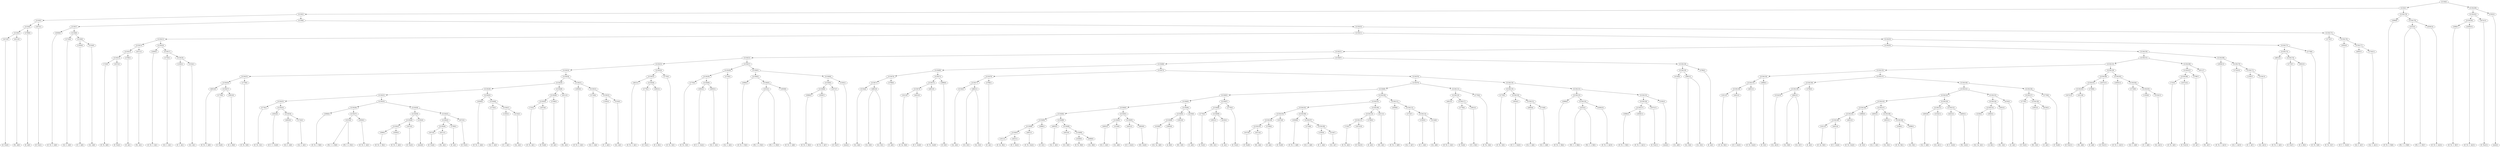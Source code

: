 digraph sample{
"L3475(0)"->"[D  Fis](0)"
"L4511(0)"->"[Fis  A](0)"
"L5130(5)"->"L3475(0)"
"L5130(5)"->"L4511(0)"
"L2769(0)"->"[D  A](0)"
"L5130(4)"->"L5130(5)"
"L5130(4)"->"L2769(0)"
"L3475(1)"->"[D  Fis](1)"
"L5130(3)"->"L5130(4)"
"L5130(3)"->"L3475(1)"
"L2839(0)"->"[E  Fis  G  A](0)"
"L2716(0)"->"[Cis  G  A](0)"
"L1283(0)"->"[E  G  A](0)"
"L3134(0)"->"[Cis  A](0)"
"L5130(9)"->"L1283(0)"
"L5130(9)"->"L3134(0)"
"L5130(8)"->"L2716(0)"
"L5130(8)"->"L5130(9)"
"L5130(7)"->"L2839(0)"
"L5130(7)"->"L5130(8)"
"L710(0)"->"[D  Fis  A](0)"
"L3475(2)"->"[D  Fis](2)"
"L5130(15)"->"L710(0)"
"L5130(15)"->"L3475(2)"
"L2769(1)"->"[D  A](1)"
"L5130(14)"->"L5130(15)"
"L5130(14)"->"L2769(1)"
"L4511(1)"->"[Fis  A](1)"
"L5130(13)"->"L5130(14)"
"L5130(13)"->"L4511(1)"
"L2839(1)"->"[E  Fis  G  A](1)"
"L2716(1)"->"[Cis  G  A](1)"
"L1283(1)"->"[E  G  A](1)"
"L3134(1)"->"[Cis  A](1)"
"L5130(18)"->"L1283(1)"
"L5130(18)"->"L3134(1)"
"L5130(17)"->"L2716(1)"
"L5130(17)"->"L5130(18)"
"L5130(16)"->"L2839(1)"
"L5130(16)"->"L5130(17)"
"L5130(12)"->"L5130(13)"
"L5130(12)"->"L5130(16)"
"L4652(0)"->"[D  Fis  G  A](0)"
"L2779(0)"->"[E  Fis](0)"
"L3852(0)"->"[D  A  B](0)"
"L5130(27)"->"L2779(0)"
"L5130(27)"->"L3852(0)"
"L5130(26)"->"L4652(0)"
"L5130(26)"->"L5130(27)"
"L2778(0)"->"[E  Fis  G](0)"
"L5130(25)"->"L5130(26)"
"L5130(25)"->"L2778(0)"
"L2778(1)"->"[E  Fis  G](1)"
"L3924(0)"->"[D  E  G  Gis](0)"
"L4003(0)"->"[Cis  E  A](0)"
"L2716(2)"->"[Cis  G  A](2)"
"L5130(34)"->"L4003(0)"
"L5130(34)"->"L2716(2)"
"L5130(33)"->"L3924(0)"
"L5130(33)"->"L5130(34)"
"L5130(32)"->"L2778(1)"
"L5130(32)"->"L5130(33)"
"L3096(0)"->"[D  Fis  G  B](0)"
"L3225(0)"->"[Fis  G  A  B](0)"
"L3225(0)"->"[Fis  G  A  B](1)"
"L2839(2)"->"[E  Fis  G  A](2)"
"L5130(37)"->"L3225(0)"
"L5130(37)"->"L2839(2)"
"L5130(36)"->"L3096(0)"
"L5130(36)"->"L5130(37)"
"L3096(1)"->"[D  Fis  G  B](1)"
"L2839(3)"->"[E  Fis  G  A](3)"
"L5130(41)"->"L3096(1)"
"L5130(41)"->"L2839(3)"
"L3475(3)"->"[D  Fis](3)"
"L5130(40)"->"L5130(41)"
"L5130(40)"->"L3475(3)"
"L2185(0)"->"[rest](0)"
"L5130(39)"->"L5130(40)"
"L5130(39)"->"L2185(0)"
"L3475(4)"->"[D  Fis](4)"
"L4511(2)"->"[Fis  A](2)"
"L5130(44)"->"L3475(4)"
"L5130(44)"->"L4511(2)"
"L2769(2)"->"[D  A](2)"
"L5130(43)"->"L5130(44)"
"L5130(43)"->"L2769(2)"
"L3475(5)"->"[D  Fis](5)"
"L5130(42)"->"L5130(43)"
"L5130(42)"->"L3475(5)"
"L5130(38)"->"L5130(39)"
"L5130(38)"->"L5130(42)"
"L5130(35)"->"L5130(36)"
"L5130(35)"->"L5130(38)"
"L5130(31)"->"L5130(32)"
"L5130(31)"->"L5130(35)"
"L2839(4)"->"[E  Fis  G  A](4)"
"L2716(3)"->"[Cis  G  A](3)"
"L1283(2)"->"[E  G  A](2)"
"L3134(2)"->"[Cis  A](2)"
"L5130(47)"->"L1283(2)"
"L5130(47)"->"L3134(2)"
"L5130(46)"->"L2716(3)"
"L5130(46)"->"L5130(47)"
"L5130(45)"->"L2839(4)"
"L5130(45)"->"L5130(46)"
"L5130(30)"->"L5130(31)"
"L5130(30)"->"L5130(45)"
"L710(1)"->"[D  Fis  A](1)"
"L3475(6)"->"[D  Fis](6)"
"L5130(50)"->"L710(1)"
"L5130(50)"->"L3475(6)"
"L2769(3)"->"[D  A](3)"
"L5130(49)"->"L5130(50)"
"L5130(49)"->"L2769(3)"
"L4511(3)"->"[Fis  A](3)"
"L5130(48)"->"L5130(49)"
"L5130(48)"->"L4511(3)"
"L5130(29)"->"L5130(30)"
"L5130(29)"->"L5130(48)"
"L2839(5)"->"[E  Fis  G  A](5)"
"L2716(4)"->"[Cis  G  A](4)"
"L1283(3)"->"[E  G  A](3)"
"L3134(3)"->"[Cis  A](3)"
"L5130(53)"->"L1283(3)"
"L5130(53)"->"L3134(3)"
"L5130(52)"->"L2716(4)"
"L5130(52)"->"L5130(53)"
"L5130(51)"->"L2839(5)"
"L5130(51)"->"L5130(52)"
"L5130(28)"->"L5130(29)"
"L5130(28)"->"L5130(51)"
"L5130(24)"->"L5130(25)"
"L5130(24)"->"L5130(28)"
"L4652(1)"->"[D  Fis  G  A](1)"
"L2779(1)"->"[E  Fis](1)"
"L3852(1)"->"[D  A  B](1)"
"L5130(56)"->"L2779(1)"
"L5130(56)"->"L3852(1)"
"L5130(55)"->"L4652(1)"
"L5130(55)"->"L5130(56)"
"L2778(2)"->"[E  Fis  G](2)"
"L5130(54)"->"L5130(55)"
"L5130(54)"->"L2778(2)"
"L5130(23)"->"L5130(24)"
"L5130(23)"->"L5130(54)"
"L2778(3)"->"[E  Fis  G](3)"
"L3924(1)"->"[D  E  G  Gis](1)"
"L4003(1)"->"[Cis  E  A](1)"
"L5130(60)"->"L3924(1)"
"L5130(60)"->"L4003(1)"
"L5130(59)"->"L2778(3)"
"L5130(59)"->"L5130(60)"
"L2716(5)"->"[Cis  G  A](5)"
"L5130(58)"->"L5130(59)"
"L5130(58)"->"L2716(5)"
"L3096(2)"->"[D  Fis  G  B](2)"
"L3225(1)"->"[Fis  G  A  B](2)"
"L3225(1)"->"[Fis  G  A  B](3)"
"L2839(6)"->"[E  Fis  G  A](6)"
"L5130(63)"->"L3225(1)"
"L5130(63)"->"L2839(6)"
"L5130(62)"->"L3096(2)"
"L5130(62)"->"L5130(63)"
"L3096(3)"->"[D  Fis  G  B](3)"
"L2839(7)"->"[E  Fis  G  A](7)"
"L5130(66)"->"L3096(3)"
"L5130(66)"->"L2839(7)"
"L3475(7)"->"[D  Fis](7)"
"L5130(65)"->"L5130(66)"
"L5130(65)"->"L3475(7)"
"L2185(1)"->"[rest](1)"
"L5130(64)"->"L5130(65)"
"L5130(64)"->"L2185(1)"
"L5130(61)"->"L5130(62)"
"L5130(61)"->"L5130(64)"
"L5130(57)"->"L5130(58)"
"L5130(57)"->"L5130(61)"
"L5130(22)"->"L5130(23)"
"L5130(22)"->"L5130(57)"
"L3134(4)"->"[Cis  A](4)"
"L4801(0)"->"[Cis  E](0)"
"L4801(0)"->"[Cis  E](1)"
"L5130(71)"->"L3134(4)"
"L5130(71)"->"L4801(0)"
"L3796(0)"->"[E  A](0)"
"L5130(70)"->"L5130(71)"
"L5130(70)"->"L3796(0)"
"L1611(0)"->"[D  Gis  B](0)"
"L4431(0)"->"[D  E  Gis](0)"
"L5130(74)"->"L1611(0)"
"L5130(74)"->"L4431(0)"
"L4831(0)"->"[E  Fis  Gis](0)"
"L5130(73)"->"L5130(74)"
"L5130(73)"->"L4831(0)"
"L3896(0)"->"[D  E](0)"
"L5130(72)"->"L5130(73)"
"L5130(72)"->"L3896(0)"
"L5130(69)"->"L5130(70)"
"L5130(69)"->"L5130(72)"
"L3134(5)"->"[Cis  A](5)"
"L4801(1)"->"[Cis  E](2)"
"L4801(1)"->"[Cis  E](3)"
"L5130(77)"->"L3134(5)"
"L5130(77)"->"L4801(1)"
"L3796(1)"->"[E  A](1)"
"L5130(76)"->"L5130(77)"
"L5130(76)"->"L3796(1)"
"L1611(1)"->"[D  Gis  B](1)"
"L4431(1)"->"[D  E  Gis](1)"
"L5130(87)"->"L1611(1)"
"L5130(87)"->"L4431(1)"
"L4831(1)"->"[E  Fis  Gis](1)"
"L5130(86)"->"L5130(87)"
"L5130(86)"->"L4831(1)"
"L3896(1)"->"[D  E](1)"
"L5130(85)"->"L5130(86)"
"L5130(85)"->"L3896(1)"
"L4003(2)"->"[Cis  E  A](2)"
"L4022(0)"->"[Cis  D](0)"
"L3549(0)"->"[D  Fis  B](0)"
"L4088(0)"->"[Cis  B](0)"
"L5130(90)"->"L3549(0)"
"L5130(90)"->"L4088(0)"
"L5130(89)"->"L4022(0)"
"L5130(89)"->"L5130(90)"
"L5130(88)"->"L4003(2)"
"L5130(88)"->"L5130(89)"
"L5130(84)"->"L5130(85)"
"L5130(84)"->"L5130(88)"
"L4003(3)"->"[Cis  E  A](3)"
"L3134(6)"->"[Cis  A](6)"
"L5130(92)"->"L4003(3)"
"L5130(92)"->"L3134(6)"
"L4431(2)"->"[D  E  Gis](2)"
"L4850(0)"->"[Fis  Gis](0)"
"L5130(93)"->"L4431(2)"
"L5130(93)"->"L4850(0)"
"L5130(91)"->"L5130(92)"
"L5130(91)"->"L5130(93)"
"L5130(83)"->"L5130(84)"
"L5130(83)"->"L5130(91)"
"L3238(0)"->"[Cis  Gis  A](0)"
"L3063(0)"->"[A  B](0)"
"L5130(96)"->"L3238(0)"
"L5130(96)"->"L3063(0)"
"L2852(0)"->"[Fis  G](0)"
"L5130(95)"->"L5130(96)"
"L5130(95)"->"L2852(0)"
"L4226(0)"->"[G  A](0)"
"L5130(94)"->"L5130(95)"
"L5130(94)"->"L4226(0)"
"L5130(82)"->"L5130(83)"
"L5130(82)"->"L5130(94)"
"L2779(2)"->"[E  Fis](2)"
"L2852(1)"->"[Fis  G](1)"
"L4226(1)"->"[G  A](1)"
"L5130(99)"->"L2852(1)"
"L5130(99)"->"L4226(1)"
"L5130(98)"->"L2779(2)"
"L5130(98)"->"L5130(99)"
"L2779(3)"->"[E  Fis](3)"
"L5130(97)"->"L5130(98)"
"L5130(97)"->"L2779(3)"
"L5130(81)"->"L5130(82)"
"L5130(81)"->"L5130(97)"
"L3475(8)"->"[D  Fis](8)"
"L4511(4)"->"[Fis  A](4)"
"L5130(105)"->"L3475(8)"
"L5130(105)"->"L4511(4)"
"L2769(4)"->"[D  A](4)"
"L5130(104)"->"L5130(105)"
"L5130(104)"->"L2769(4)"
"L3475(9)"->"[D  Fis](9)"
"L5130(103)"->"L5130(104)"
"L5130(103)"->"L3475(9)"
"L2839(8)"->"[E  Fis  G  A](8)"
"L2716(6)"->"[Cis  G  A](6)"
"L1283(4)"->"[E  G  A](4)"
"L3134(7)"->"[Cis  A](7)"
"L5130(108)"->"L1283(4)"
"L5130(108)"->"L3134(7)"
"L5130(107)"->"L2716(6)"
"L5130(107)"->"L5130(108)"
"L5130(106)"->"L2839(8)"
"L5130(106)"->"L5130(107)"
"L5130(102)"->"L5130(103)"
"L5130(102)"->"L5130(106)"
"L710(2)"->"[D  Fis  A](2)"
"L3475(10)"->"[D  Fis](10)"
"L5130(111)"->"L710(2)"
"L5130(111)"->"L3475(10)"
"L2769(5)"->"[D  A](5)"
"L5130(110)"->"L5130(111)"
"L5130(110)"->"L2769(5)"
"L4511(5)"->"[Fis  A](5)"
"L5130(109)"->"L5130(110)"
"L5130(109)"->"L4511(5)"
"L5130(101)"->"L5130(102)"
"L5130(101)"->"L5130(109)"
"L2839(9)"->"[E  Fis  G  A](9)"
"L2716(7)"->"[Cis  G  A](7)"
"L1283(5)"->"[E  G  A](5)"
"L3134(8)"->"[Cis  A](8)"
"L5130(114)"->"L1283(5)"
"L5130(114)"->"L3134(8)"
"L5130(113)"->"L2716(7)"
"L5130(113)"->"L5130(114)"
"L5130(112)"->"L2839(9)"
"L5130(112)"->"L5130(113)"
"L5130(100)"->"L5130(101)"
"L5130(100)"->"L5130(112)"
"L5130(80)"->"L5130(81)"
"L5130(80)"->"L5130(100)"
"L4652(2)"->"[D  Fis  G  A](2)"
"L2779(4)"->"[E  Fis](4)"
"L3852(2)"->"[D  A  B](2)"
"L5130(117)"->"L2779(4)"
"L5130(117)"->"L3852(2)"
"L5130(116)"->"L4652(2)"
"L5130(116)"->"L5130(117)"
"L2778(4)"->"[E  Fis  G](4)"
"L5130(115)"->"L5130(116)"
"L5130(115)"->"L2778(4)"
"L5130(79)"->"L5130(80)"
"L5130(79)"->"L5130(115)"
"L2778(5)"->"[E  Fis  G](5)"
"L3924(2)"->"[D  E  G  Gis](2)"
"L4003(4)"->"[Cis  E  A](4)"
"L2716(8)"->"[Cis  G  A](8)"
"L5130(121)"->"L4003(4)"
"L5130(121)"->"L2716(8)"
"L5130(120)"->"L3924(2)"
"L5130(120)"->"L5130(121)"
"L5130(119)"->"L2778(5)"
"L5130(119)"->"L5130(120)"
"L3096(4)"->"[D  Fis  G  B](4)"
"L3225(2)"->"[Fis  G  A  B](4)"
"L3225(2)"->"[Fis  G  A  B](5)"
"L2839(10)"->"[E  Fis  G  A](10)"
"L5130(124)"->"L3225(2)"
"L5130(124)"->"L2839(10)"
"L5130(123)"->"L3096(4)"
"L5130(123)"->"L5130(124)"
"L3096(5)"->"[D  Fis  G  B](5)"
"L2839(11)"->"[E  Fis  G  A](11)"
"L5130(127)"->"L3096(5)"
"L5130(127)"->"L2839(11)"
"L3475(11)"->"[D  Fis](11)"
"L5130(126)"->"L5130(127)"
"L5130(126)"->"L3475(11)"
"L2185(2)"->"[rest](2)"
"L5130(125)"->"L5130(126)"
"L5130(125)"->"L2185(2)"
"L5130(122)"->"L5130(123)"
"L5130(122)"->"L5130(125)"
"L5130(118)"->"L5130(119)"
"L5130(118)"->"L5130(122)"
"L5130(78)"->"L5130(79)"
"L5130(78)"->"L5130(118)"
"L5130(75)"->"L5130(76)"
"L5130(75)"->"L5130(78)"
"L5130(68)"->"L5130(69)"
"L5130(68)"->"L5130(75)"
"L3134(9)"->"[Cis  A](9)"
"L4801(2)"->"[Cis  E](4)"
"L4801(2)"->"[Cis  E](5)"
"L5130(129)"->"L3134(9)"
"L5130(129)"->"L4801(2)"
"L3796(2)"->"[E  A](2)"
"L5130(128)"->"L5130(129)"
"L5130(128)"->"L3796(2)"
"L5130(67)"->"L5130(68)"
"L5130(67)"->"L5130(128)"
"L5130(21)"->"L5130(22)"
"L5130(21)"->"L5130(67)"
"L1611(2)"->"[D  Gis  B](2)"
"L4431(3)"->"[D  E  Gis](3)"
"L5130(136)"->"L1611(2)"
"L5130(136)"->"L4431(3)"
"L4831(2)"->"[E  Fis  Gis](2)"
"L5130(135)"->"L5130(136)"
"L5130(135)"->"L4831(2)"
"L3896(2)"->"[D  E](2)"
"L5130(134)"->"L5130(135)"
"L5130(134)"->"L3896(2)"
"L3134(10)"->"[Cis  A](10)"
"L4801(3)"->"[Cis  E](6)"
"L4801(3)"->"[Cis  E](7)"
"L5130(139)"->"L3134(10)"
"L5130(139)"->"L4801(3)"
"L3796(3)"->"[E  A](3)"
"L5130(138)"->"L5130(139)"
"L5130(138)"->"L3796(3)"
"L1611(3)"->"[D  Gis  B](3)"
"L4431(4)"->"[D  E  Gis](4)"
"L5130(146)"->"L1611(3)"
"L5130(146)"->"L4431(4)"
"L4831(3)"->"[E  Fis  Gis](3)"
"L5130(145)"->"L5130(146)"
"L5130(145)"->"L4831(3)"
"L3896(3)"->"[D  E](3)"
"L5130(144)"->"L5130(145)"
"L5130(144)"->"L3896(3)"
"L4003(5)"->"[Cis  E  A](5)"
"L4022(1)"->"[Cis  D](1)"
"L3549(1)"->"[D  Fis  B](1)"
"L4088(1)"->"[Cis  B](1)"
"L5130(149)"->"L3549(1)"
"L5130(149)"->"L4088(1)"
"L5130(148)"->"L4022(1)"
"L5130(148)"->"L5130(149)"
"L5130(147)"->"L4003(5)"
"L5130(147)"->"L5130(148)"
"L5130(143)"->"L5130(144)"
"L5130(143)"->"L5130(147)"
"L4003(6)"->"[Cis  E  A](6)"
"L3134(11)"->"[Cis  A](11)"
"L5130(151)"->"L4003(6)"
"L5130(151)"->"L3134(11)"
"L4431(5)"->"[D  E  Gis](5)"
"L4850(1)"->"[Fis  Gis](1)"
"L5130(152)"->"L4431(5)"
"L5130(152)"->"L4850(1)"
"L5130(150)"->"L5130(151)"
"L5130(150)"->"L5130(152)"
"L5130(142)"->"L5130(143)"
"L5130(142)"->"L5130(150)"
"L3238(1)"->"[Cis  Gis  A](1)"
"L3063(1)"->"[A  B](1)"
"L5130(155)"->"L3238(1)"
"L5130(155)"->"L3063(1)"
"L2852(2)"->"[Fis  G](2)"
"L5130(154)"->"L5130(155)"
"L5130(154)"->"L2852(2)"
"L4226(2)"->"[G  A](2)"
"L5130(153)"->"L5130(154)"
"L5130(153)"->"L4226(2)"
"L5130(141)"->"L5130(142)"
"L5130(141)"->"L5130(153)"
"L2779(5)"->"[E  Fis](5)"
"L2852(3)"->"[Fis  G](3)"
"L4226(3)"->"[G  A](3)"
"L5130(158)"->"L2852(3)"
"L5130(158)"->"L4226(3)"
"L5130(157)"->"L2779(5)"
"L5130(157)"->"L5130(158)"
"L2779(6)"->"[E  Fis](6)"
"L5130(156)"->"L5130(157)"
"L5130(156)"->"L2779(6)"
"L5130(140)"->"L5130(141)"
"L5130(140)"->"L5130(156)"
"L5130(137)"->"L5130(138)"
"L5130(137)"->"L5130(140)"
"L5130(133)"->"L5130(134)"
"L5130(133)"->"L5130(137)"
"L3475(12)"->"[D  Fis](12)"
"L4511(6)"->"[Fis  A](6)"
"L5130(162)"->"L3475(12)"
"L5130(162)"->"L4511(6)"
"L2769(6)"->"[D  A](6)"
"L5130(161)"->"L5130(162)"
"L5130(161)"->"L2769(6)"
"L3475(13)"->"[D  Fis](13)"
"L5130(160)"->"L5130(161)"
"L5130(160)"->"L3475(13)"
"L2839(12)"->"[E  Fis  G  A](12)"
"L2716(9)"->"[Cis  G  A](9)"
"L1283(6)"->"[E  G  A](6)"
"L3134(12)"->"[Cis  A](12)"
"L5130(165)"->"L1283(6)"
"L5130(165)"->"L3134(12)"
"L5130(164)"->"L2716(9)"
"L5130(164)"->"L5130(165)"
"L5130(163)"->"L2839(12)"
"L5130(163)"->"L5130(164)"
"L5130(159)"->"L5130(160)"
"L5130(159)"->"L5130(163)"
"L5130(132)"->"L5130(133)"
"L5130(132)"->"L5130(159)"
"L710(3)"->"[D  Fis  A](3)"
"L3475(14)"->"[D  Fis](14)"
"L5130(168)"->"L710(3)"
"L5130(168)"->"L3475(14)"
"L2769(7)"->"[D  A](7)"
"L5130(167)"->"L5130(168)"
"L5130(167)"->"L2769(7)"
"L4511(7)"->"[Fis  A](7)"
"L5130(166)"->"L5130(167)"
"L5130(166)"->"L4511(7)"
"L5130(131)"->"L5130(132)"
"L5130(131)"->"L5130(166)"
"L2839(13)"->"[E  Fis  G  A](13)"
"L2716(10)"->"[Cis  G  A](10)"
"L1283(7)"->"[E  G  A](7)"
"L3134(13)"->"[Cis  A](13)"
"L5130(171)"->"L1283(7)"
"L5130(171)"->"L3134(13)"
"L5130(170)"->"L2716(10)"
"L5130(170)"->"L5130(171)"
"L5130(169)"->"L2839(13)"
"L5130(169)"->"L5130(170)"
"L5130(130)"->"L5130(131)"
"L5130(130)"->"L5130(169)"
"L5130(20)"->"L5130(21)"
"L5130(20)"->"L5130(130)"
"L4652(3)"->"[D  Fis  G  A](3)"
"L2779(7)"->"[E  Fis](7)"
"L3852(3)"->"[D  A  B](3)"
"L5130(174)"->"L2779(7)"
"L5130(174)"->"L3852(3)"
"L5130(173)"->"L4652(3)"
"L5130(173)"->"L5130(174)"
"L2778(6)"->"[E  Fis  G](6)"
"L5130(172)"->"L5130(173)"
"L5130(172)"->"L2778(6)"
"L5130(19)"->"L5130(20)"
"L5130(19)"->"L5130(172)"
"L5130(11)"->"L5130(12)"
"L5130(11)"->"L5130(19)"
"L2778(7)"->"[E  Fis  G](7)"
"L3924(3)"->"[D  E  G  Gis](3)"
"L4003(7)"->"[Cis  E  A](7)"
"L2716(11)"->"[Cis  G  A](11)"
"L5130(177)"->"L4003(7)"
"L5130(177)"->"L2716(11)"
"L5130(176)"->"L3924(3)"
"L5130(176)"->"L5130(177)"
"L5130(175)"->"L2778(7)"
"L5130(175)"->"L5130(176)"
"L5130(10)"->"L5130(11)"
"L5130(10)"->"L5130(175)"
"L5130(6)"->"L5130(7)"
"L5130(6)"->"L5130(10)"
"L5130(2)"->"L5130(3)"
"L5130(2)"->"L5130(6)"
"L3096(6)"->"[D  Fis  G  B](6)"
"L3225(3)"->"[Fis  G  A  B](6)"
"L3225(3)"->"[Fis  G  A  B](7)"
"L2839(14)"->"[E  Fis  G  A](14)"
"L5130(179)"->"L3225(3)"
"L5130(179)"->"L2839(14)"
"L5130(178)"->"L3096(6)"
"L5130(178)"->"L5130(179)"
"L5130(1)"->"L5130(2)"
"L5130(1)"->"L5130(178)"
"L3096(7)"->"[D  Fis  G  B](7)"
"L2839(15)"->"[E  Fis  G  A](15)"
"L5130(182)"->"L3096(7)"
"L5130(182)"->"L2839(15)"
"L3475(15)"->"[D  Fis](15)"
"L5130(181)"->"L5130(182)"
"L5130(181)"->"L3475(15)"
"L2185(3)"->"[rest](3)"
"L5130(180)"->"L5130(181)"
"L5130(180)"->"L2185(3)"
"L5130(0)"->"L5130(1)"
"L5130(0)"->"L5130(180)"
{rank = min; "L5130(0)"}
{rank = same; "L5130(1)"; "L5130(180)";}
{rank = same; "L5130(2)"; "L5130(178)"; "L5130(181)"; "L2185(3)";}
{rank = same; "L5130(3)"; "L5130(6)"; "L3096(6)"; "L5130(179)"; "L5130(182)"; "L3475(15)";}
{rank = same; "L5130(4)"; "L3475(1)"; "L5130(7)"; "L5130(10)"; "L3225(3)"; "L2839(14)"; "L3096(7)"; "L2839(15)";}
{rank = same; "L5130(5)"; "L2769(0)"; "L2839(0)"; "L5130(8)"; "L5130(11)"; "L5130(175)";}
{rank = same; "L3475(0)"; "L4511(0)"; "L2716(0)"; "L5130(9)"; "L5130(12)"; "L5130(19)"; "L2778(7)"; "L5130(176)";}
{rank = same; "L1283(0)"; "L3134(0)"; "L5130(13)"; "L5130(16)"; "L5130(20)"; "L5130(172)"; "L3924(3)"; "L5130(177)";}
{rank = same; "L5130(14)"; "L4511(1)"; "L2839(1)"; "L5130(17)"; "L5130(21)"; "L5130(130)"; "L5130(173)"; "L2778(6)"; "L4003(7)"; "L2716(11)";}
{rank = same; "L5130(15)"; "L2769(1)"; "L2716(1)"; "L5130(18)"; "L5130(22)"; "L5130(67)"; "L5130(131)"; "L5130(169)"; "L4652(3)"; "L5130(174)";}
{rank = same; "L710(0)"; "L3475(2)"; "L1283(1)"; "L3134(1)"; "L5130(23)"; "L5130(57)"; "L5130(68)"; "L5130(128)"; "L5130(132)"; "L5130(166)"; "L2839(13)"; "L5130(170)"; "L2779(7)"; "L3852(3)";}
{rank = same; "L5130(24)"; "L5130(54)"; "L5130(58)"; "L5130(61)"; "L5130(69)"; "L5130(75)"; "L5130(129)"; "L3796(2)"; "L5130(133)"; "L5130(159)"; "L5130(167)"; "L4511(7)"; "L2716(10)"; "L5130(171)";}
{rank = same; "L5130(25)"; "L5130(28)"; "L5130(55)"; "L2778(2)"; "L5130(59)"; "L2716(5)"; "L5130(62)"; "L5130(64)"; "L5130(70)"; "L5130(72)"; "L5130(76)"; "L5130(78)"; "L3134(9)"; "L4801(2)"; "L5130(134)"; "L5130(137)"; "L5130(160)"; "L5130(163)"; "L5130(168)"; "L2769(7)"; "L1283(7)"; "L3134(13)";}
{rank = same; "L5130(26)"; "L2778(0)"; "L5130(29)"; "L5130(51)"; "L4652(1)"; "L5130(56)"; "L2778(3)"; "L5130(60)"; "L3096(2)"; "L5130(63)"; "L5130(65)"; "L2185(1)"; "L5130(71)"; "L3796(0)"; "L5130(73)"; "L3896(0)"; "L5130(77)"; "L3796(1)"; "L5130(79)"; "L5130(118)"; "L5130(135)"; "L3896(2)"; "L5130(138)"; "L5130(140)"; "L5130(161)"; "L3475(13)"; "L2839(12)"; "L5130(164)"; "L710(3)"; "L3475(14)";}
{rank = same; "L4652(0)"; "L5130(27)"; "L5130(30)"; "L5130(48)"; "L2839(5)"; "L5130(52)"; "L2779(1)"; "L3852(1)"; "L3924(1)"; "L4003(1)"; "L3225(1)"; "L2839(6)"; "L5130(66)"; "L3475(7)"; "L3134(4)"; "L4801(0)"; "L5130(74)"; "L4831(0)"; "L3134(5)"; "L4801(1)"; "L5130(80)"; "L5130(115)"; "L5130(119)"; "L5130(122)"; "L5130(136)"; "L4831(2)"; "L5130(139)"; "L3796(3)"; "L5130(141)"; "L5130(156)"; "L5130(162)"; "L2769(6)"; "L2716(9)"; "L5130(165)";}
{rank = same; "L2779(0)"; "L3852(0)"; "L5130(31)"; "L5130(45)"; "L5130(49)"; "L4511(3)"; "L2716(4)"; "L5130(53)"; "L3096(3)"; "L2839(7)"; "L1611(0)"; "L4431(0)"; "L5130(81)"; "L5130(100)"; "L5130(116)"; "L2778(4)"; "L2778(5)"; "L5130(120)"; "L5130(123)"; "L5130(125)"; "L1611(2)"; "L4431(3)"; "L3134(10)"; "L4801(3)"; "L5130(142)"; "L5130(153)"; "L5130(157)"; "L2779(6)"; "L3475(12)"; "L4511(6)"; "L1283(6)"; "L3134(12)";}
{rank = same; "L5130(32)"; "L5130(35)"; "L2839(4)"; "L5130(46)"; "L5130(50)"; "L2769(3)"; "L1283(3)"; "L3134(3)"; "L5130(82)"; "L5130(97)"; "L5130(101)"; "L5130(112)"; "L4652(2)"; "L5130(117)"; "L3924(2)"; "L5130(121)"; "L3096(4)"; "L5130(124)"; "L5130(126)"; "L2185(2)"; "L5130(143)"; "L5130(150)"; "L5130(154)"; "L4226(2)"; "L2779(5)"; "L5130(158)";}
{rank = same; "L2778(1)"; "L5130(33)"; "L5130(36)"; "L5130(38)"; "L2716(3)"; "L5130(47)"; "L710(1)"; "L3475(6)"; "L5130(83)"; "L5130(94)"; "L5130(98)"; "L2779(3)"; "L5130(102)"; "L5130(109)"; "L2839(9)"; "L5130(113)"; "L2779(4)"; "L3852(2)"; "L4003(4)"; "L2716(8)"; "L3225(2)"; "L2839(10)"; "L5130(127)"; "L3475(11)"; "L5130(144)"; "L5130(147)"; "L5130(151)"; "L5130(152)"; "L5130(155)"; "L2852(2)"; "L2852(3)"; "L4226(3)";}
{rank = same; "L3924(0)"; "L5130(34)"; "L3096(0)"; "L5130(37)"; "L5130(39)"; "L5130(42)"; "L1283(2)"; "L3134(2)"; "L5130(84)"; "L5130(91)"; "L5130(95)"; "L4226(0)"; "L2779(2)"; "L5130(99)"; "L5130(103)"; "L5130(106)"; "L5130(110)"; "L4511(5)"; "L2716(7)"; "L5130(114)"; "L3096(5)"; "L2839(11)"; "L5130(145)"; "L3896(3)"; "L4003(5)"; "L5130(148)"; "L4003(6)"; "L3134(11)"; "L4431(5)"; "L4850(1)"; "L3238(1)"; "L3063(1)";}
{rank = same; "L4003(0)"; "L2716(2)"; "L3225(0)"; "L2839(2)"; "L5130(40)"; "L2185(0)"; "L5130(43)"; "L3475(5)"; "L5130(85)"; "L5130(88)"; "L5130(92)"; "L5130(93)"; "L5130(96)"; "L2852(0)"; "L2852(1)"; "L4226(1)"; "L5130(104)"; "L3475(9)"; "L2839(8)"; "L5130(107)"; "L5130(111)"; "L2769(5)"; "L1283(5)"; "L3134(8)"; "L5130(146)"; "L4831(3)"; "L4022(1)"; "L5130(149)";}
{rank = same; "L5130(41)"; "L3475(3)"; "L5130(44)"; "L2769(2)"; "L5130(86)"; "L3896(1)"; "L4003(2)"; "L5130(89)"; "L4003(3)"; "L3134(6)"; "L4431(2)"; "L4850(0)"; "L3238(0)"; "L3063(0)"; "L5130(105)"; "L2769(4)"; "L2716(6)"; "L5130(108)"; "L710(2)"; "L3475(10)"; "L1611(3)"; "L4431(4)"; "L3549(1)"; "L4088(1)";}
{rank = same; "L3096(1)"; "L2839(3)"; "L3475(4)"; "L4511(2)"; "L5130(87)"; "L4831(1)"; "L4022(0)"; "L5130(90)"; "L3475(8)"; "L4511(4)"; "L1283(4)"; "L3134(7)";}
{rank = same; "L1611(1)"; "L4431(1)"; "L3549(0)"; "L4088(0)";}
{rank = max; "[A  B](0)"; "[A  B](1)"; "[Cis  A](0)"; "[Cis  A](1)"; "[Cis  A](10)"; "[Cis  A](11)"; "[Cis  A](12)"; "[Cis  A](13)"; "[Cis  A](2)"; "[Cis  A](3)"; "[Cis  A](4)"; "[Cis  A](5)"; "[Cis  A](6)"; "[Cis  A](7)"; "[Cis  A](8)"; "[Cis  A](9)"; "[Cis  B](0)"; "[Cis  B](1)"; "[Cis  D](0)"; "[Cis  D](1)"; "[Cis  E  A](0)"; "[Cis  E  A](1)"; "[Cis  E  A](2)"; "[Cis  E  A](3)"; "[Cis  E  A](4)"; "[Cis  E  A](5)"; "[Cis  E  A](6)"; "[Cis  E  A](7)"; "[Cis  E](0)"; "[Cis  E](1)"; "[Cis  E](2)"; "[Cis  E](3)"; "[Cis  E](4)"; "[Cis  E](5)"; "[Cis  E](6)"; "[Cis  E](7)"; "[Cis  G  A](0)"; "[Cis  G  A](1)"; "[Cis  G  A](10)"; "[Cis  G  A](11)"; "[Cis  G  A](2)"; "[Cis  G  A](3)"; "[Cis  G  A](4)"; "[Cis  G  A](5)"; "[Cis  G  A](6)"; "[Cis  G  A](7)"; "[Cis  G  A](8)"; "[Cis  G  A](9)"; "[Cis  Gis  A](0)"; "[Cis  Gis  A](1)"; "[D  A  B](0)"; "[D  A  B](1)"; "[D  A  B](2)"; "[D  A  B](3)"; "[D  A](0)"; "[D  A](1)"; "[D  A](2)"; "[D  A](3)"; "[D  A](4)"; "[D  A](5)"; "[D  A](6)"; "[D  A](7)"; "[D  E  G  Gis](0)"; "[D  E  G  Gis](1)"; "[D  E  G  Gis](2)"; "[D  E  G  Gis](3)"; "[D  E  Gis](0)"; "[D  E  Gis](1)"; "[D  E  Gis](2)"; "[D  E  Gis](3)"; "[D  E  Gis](4)"; "[D  E  Gis](5)"; "[D  E](0)"; "[D  E](1)"; "[D  E](2)"; "[D  E](3)"; "[D  Fis  A](0)"; "[D  Fis  A](1)"; "[D  Fis  A](2)"; "[D  Fis  A](3)"; "[D  Fis  B](0)"; "[D  Fis  B](1)"; "[D  Fis  G  A](0)"; "[D  Fis  G  A](1)"; "[D  Fis  G  A](2)"; "[D  Fis  G  A](3)"; "[D  Fis  G  B](0)"; "[D  Fis  G  B](1)"; "[D  Fis  G  B](2)"; "[D  Fis  G  B](3)"; "[D  Fis  G  B](4)"; "[D  Fis  G  B](5)"; "[D  Fis  G  B](6)"; "[D  Fis  G  B](7)"; "[D  Fis](0)"; "[D  Fis](1)"; "[D  Fis](10)"; "[D  Fis](11)"; "[D  Fis](12)"; "[D  Fis](13)"; "[D  Fis](14)"; "[D  Fis](15)"; "[D  Fis](2)"; "[D  Fis](3)"; "[D  Fis](4)"; "[D  Fis](5)"; "[D  Fis](6)"; "[D  Fis](7)"; "[D  Fis](8)"; "[D  Fis](9)"; "[D  Gis  B](0)"; "[D  Gis  B](1)"; "[D  Gis  B](2)"; "[D  Gis  B](3)"; "[E  A](0)"; "[E  A](1)"; "[E  A](2)"; "[E  A](3)"; "[E  Fis  G  A](0)"; "[E  Fis  G  A](1)"; "[E  Fis  G  A](10)"; "[E  Fis  G  A](11)"; "[E  Fis  G  A](12)"; "[E  Fis  G  A](13)"; "[E  Fis  G  A](14)"; "[E  Fis  G  A](15)"; "[E  Fis  G  A](2)"; "[E  Fis  G  A](3)"; "[E  Fis  G  A](4)"; "[E  Fis  G  A](5)"; "[E  Fis  G  A](6)"; "[E  Fis  G  A](7)"; "[E  Fis  G  A](8)"; "[E  Fis  G  A](9)"; "[E  Fis  G](0)"; "[E  Fis  G](1)"; "[E  Fis  G](2)"; "[E  Fis  G](3)"; "[E  Fis  G](4)"; "[E  Fis  G](5)"; "[E  Fis  G](6)"; "[E  Fis  G](7)"; "[E  Fis  Gis](0)"; "[E  Fis  Gis](1)"; "[E  Fis  Gis](2)"; "[E  Fis  Gis](3)"; "[E  Fis](0)"; "[E  Fis](1)"; "[E  Fis](2)"; "[E  Fis](3)"; "[E  Fis](4)"; "[E  Fis](5)"; "[E  Fis](6)"; "[E  Fis](7)"; "[E  G  A](0)"; "[E  G  A](1)"; "[E  G  A](2)"; "[E  G  A](3)"; "[E  G  A](4)"; "[E  G  A](5)"; "[E  G  A](6)"; "[E  G  A](7)"; "[Fis  A](0)"; "[Fis  A](1)"; "[Fis  A](2)"; "[Fis  A](3)"; "[Fis  A](4)"; "[Fis  A](5)"; "[Fis  A](6)"; "[Fis  A](7)"; "[Fis  G  A  B](0)"; "[Fis  G  A  B](1)"; "[Fis  G  A  B](2)"; "[Fis  G  A  B](3)"; "[Fis  G  A  B](4)"; "[Fis  G  A  B](5)"; "[Fis  G  A  B](6)"; "[Fis  G  A  B](7)"; "[Fis  G](0)"; "[Fis  G](1)"; "[Fis  G](2)"; "[Fis  G](3)"; "[Fis  Gis](0)"; "[Fis  Gis](1)"; "[G  A](0)"; "[G  A](1)"; "[G  A](2)"; "[G  A](3)"; "[rest](0)"; "[rest](1)"; "[rest](2)"; "[rest](3)";}
}
